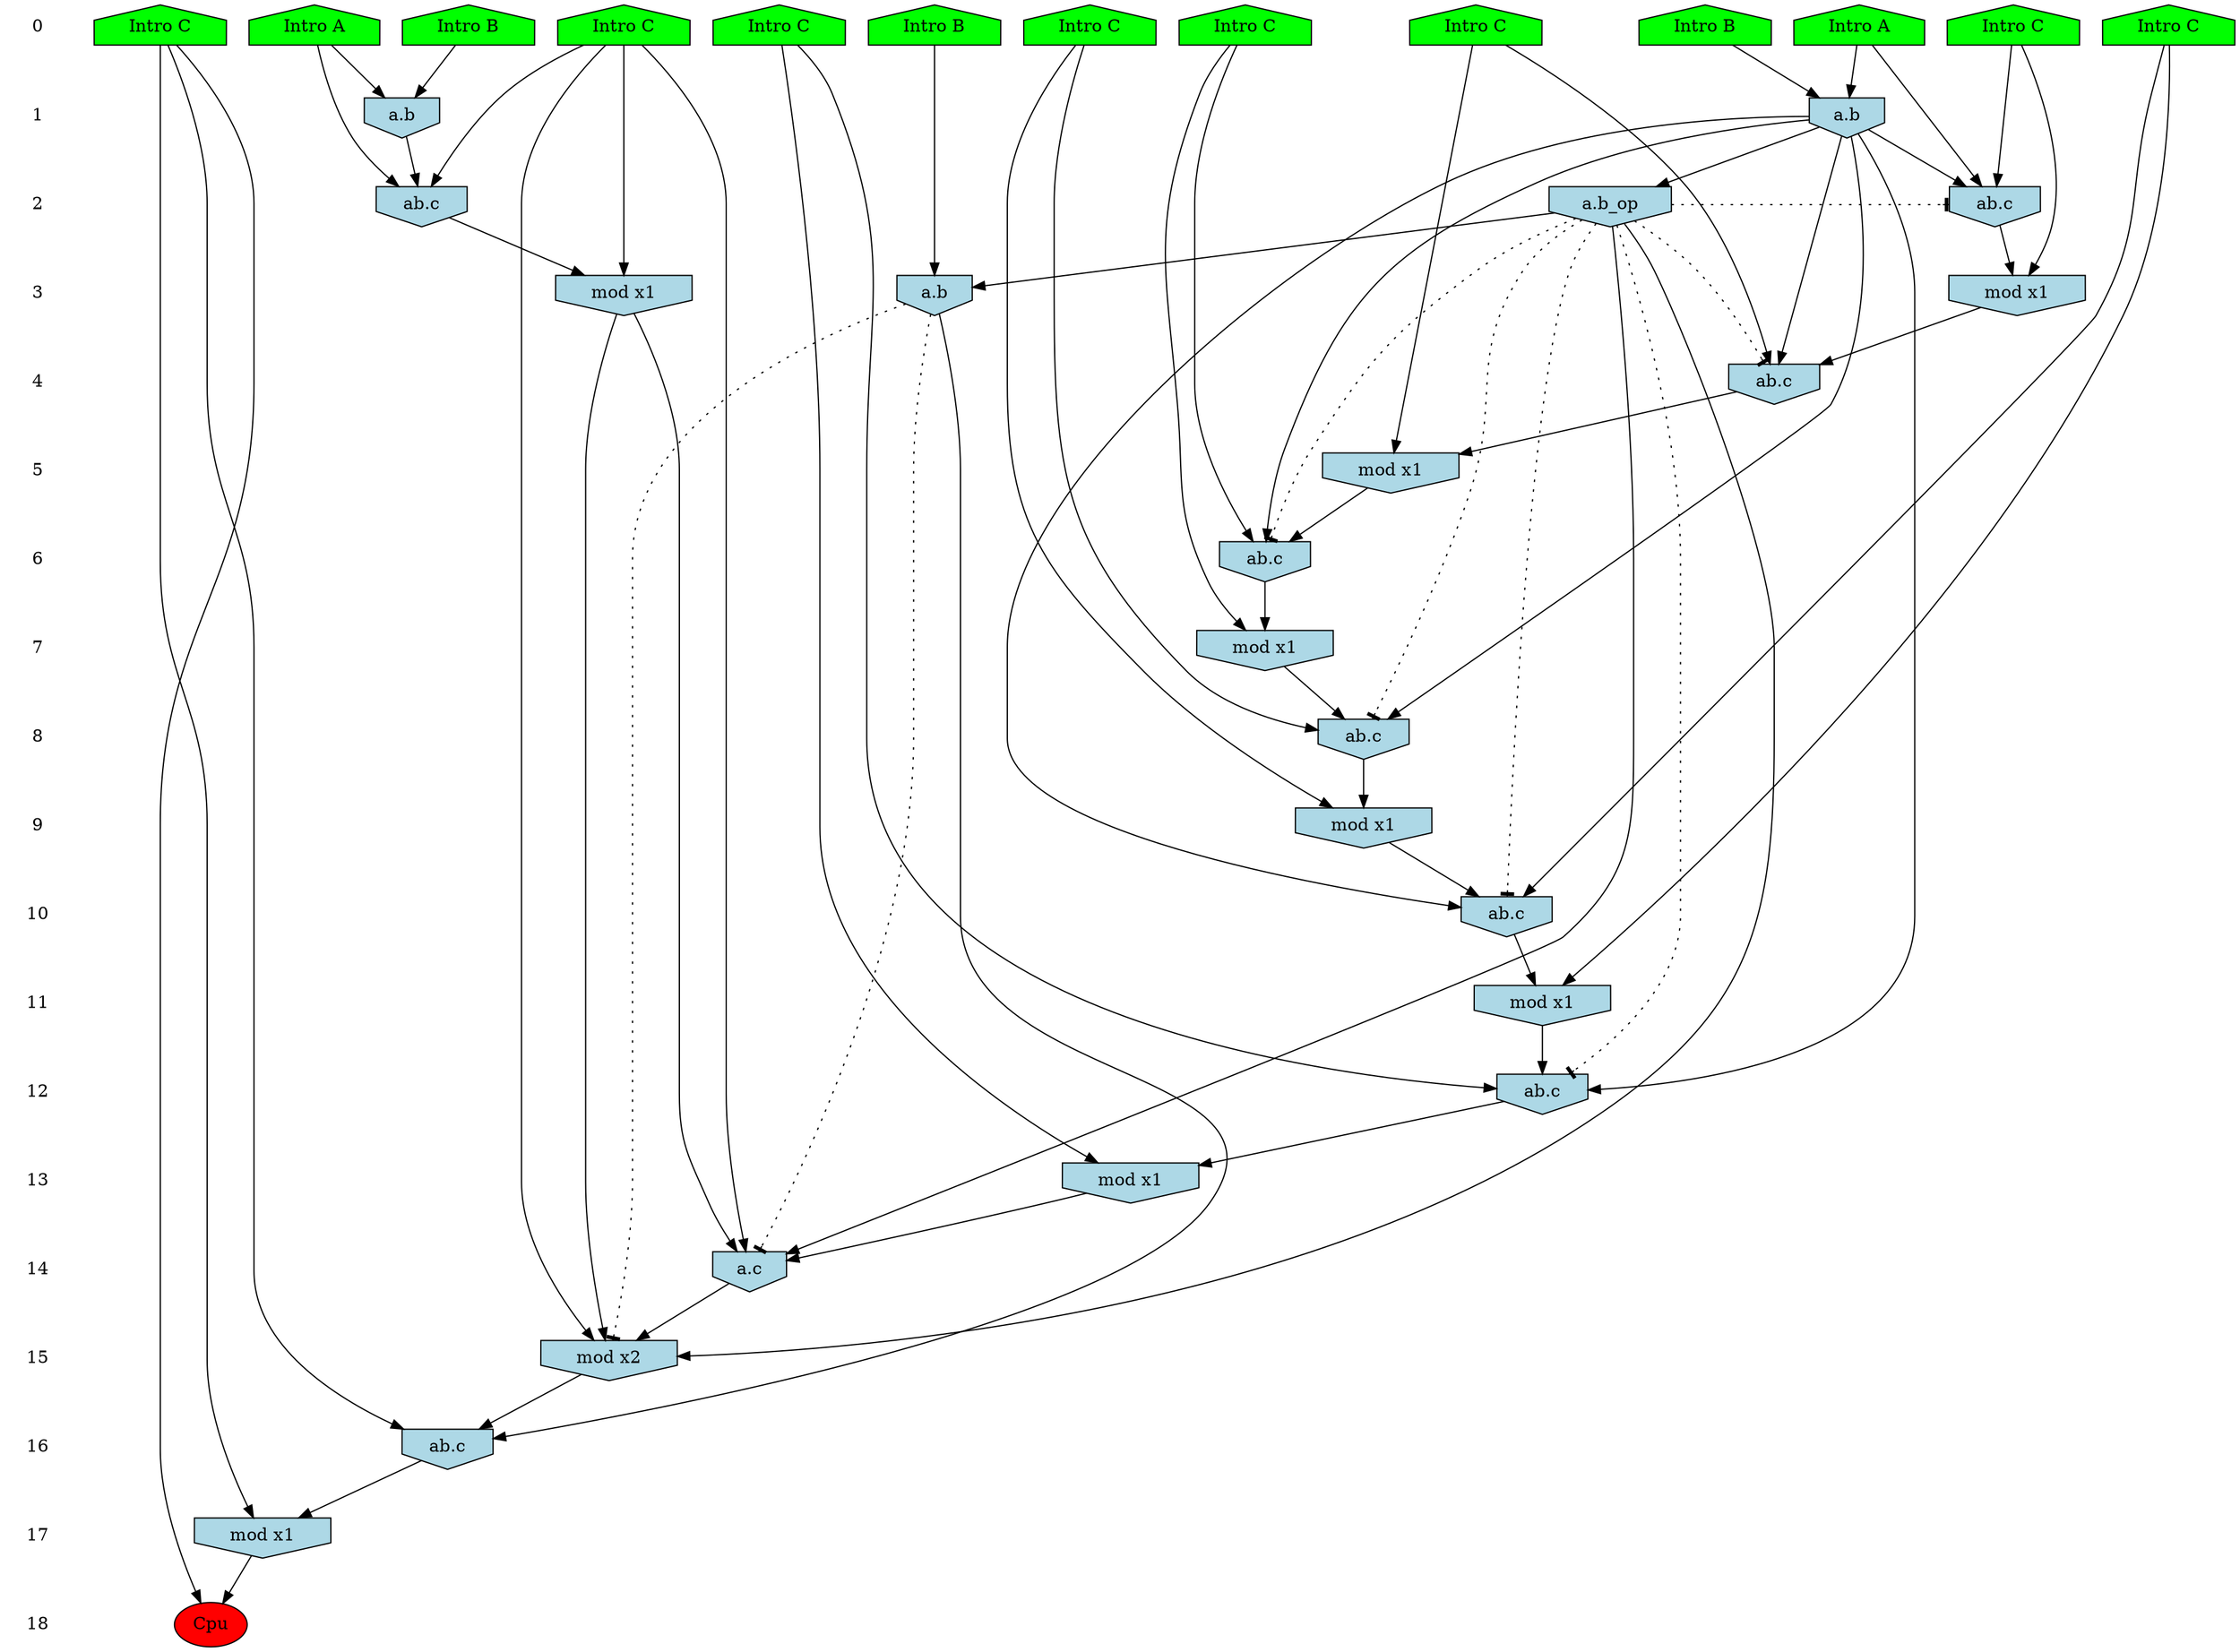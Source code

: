 /* Compression of 1 causal flows obtained in average at 2.061662E+01 t.u */
/* Compressed causal flows were: [3841] */
digraph G{
 ranksep=.5 ; 
{ rank = same ; "0" [shape=plaintext] ; node_1 [label ="Intro A", shape=house, style=filled, fillcolor=green] ;
node_2 [label ="Intro B", shape=house, style=filled, fillcolor=green] ;
node_3 [label ="Intro B", shape=house, style=filled, fillcolor=green] ;
node_4 [label ="Intro B", shape=house, style=filled, fillcolor=green] ;
node_5 [label ="Intro A", shape=house, style=filled, fillcolor=green] ;
node_6 [label ="Intro C", shape=house, style=filled, fillcolor=green] ;
node_7 [label ="Intro C", shape=house, style=filled, fillcolor=green] ;
node_8 [label ="Intro C", shape=house, style=filled, fillcolor=green] ;
node_9 [label ="Intro C", shape=house, style=filled, fillcolor=green] ;
node_10 [label ="Intro C", shape=house, style=filled, fillcolor=green] ;
node_11 [label ="Intro C", shape=house, style=filled, fillcolor=green] ;
node_12 [label ="Intro C", shape=house, style=filled, fillcolor=green] ;
node_13 [label ="Intro C", shape=house, style=filled, fillcolor=green] ;
}
{ rank = same ; "1" [shape=plaintext] ; node_14 [label="a.b", shape=invhouse, style=filled, fillcolor = lightblue] ;
node_15 [label="a.b", shape=invhouse, style=filled, fillcolor = lightblue] ;
}
{ rank = same ; "2" [shape=plaintext] ; node_16 [label="ab.c", shape=invhouse, style=filled, fillcolor = lightblue] ;
node_17 [label="ab.c", shape=invhouse, style=filled, fillcolor = lightblue] ;
node_29 [label="a.b_op", shape=invhouse, style=filled, fillcolor = lightblue] ;
}
{ rank = same ; "3" [shape=plaintext] ; node_18 [label="mod x1", shape=invhouse, style=filled, fillcolor = lightblue] ;
node_19 [label="mod x1", shape=invhouse, style=filled, fillcolor = lightblue] ;
node_33 [label="a.b", shape=invhouse, style=filled, fillcolor = lightblue] ;
}
{ rank = same ; "4" [shape=plaintext] ; node_20 [label="ab.c", shape=invhouse, style=filled, fillcolor = lightblue] ;
}
{ rank = same ; "5" [shape=plaintext] ; node_21 [label="mod x1", shape=invhouse, style=filled, fillcolor = lightblue] ;
}
{ rank = same ; "6" [shape=plaintext] ; node_22 [label="ab.c", shape=invhouse, style=filled, fillcolor = lightblue] ;
}
{ rank = same ; "7" [shape=plaintext] ; node_23 [label="mod x1", shape=invhouse, style=filled, fillcolor = lightblue] ;
}
{ rank = same ; "8" [shape=plaintext] ; node_24 [label="ab.c", shape=invhouse, style=filled, fillcolor = lightblue] ;
}
{ rank = same ; "9" [shape=plaintext] ; node_25 [label="mod x1", shape=invhouse, style=filled, fillcolor = lightblue] ;
}
{ rank = same ; "10" [shape=plaintext] ; node_26 [label="ab.c", shape=invhouse, style=filled, fillcolor = lightblue] ;
}
{ rank = same ; "11" [shape=plaintext] ; node_27 [label="mod x1", shape=invhouse, style=filled, fillcolor = lightblue] ;
}
{ rank = same ; "12" [shape=plaintext] ; node_28 [label="ab.c", shape=invhouse, style=filled, fillcolor = lightblue] ;
}
{ rank = same ; "13" [shape=plaintext] ; node_30 [label="mod x1", shape=invhouse, style=filled, fillcolor = lightblue] ;
}
{ rank = same ; "14" [shape=plaintext] ; node_31 [label="a.c", shape=invhouse, style=filled, fillcolor = lightblue] ;
}
{ rank = same ; "15" [shape=plaintext] ; node_32 [label="mod x2", shape=invhouse, style=filled, fillcolor = lightblue] ;
}
{ rank = same ; "16" [shape=plaintext] ; node_34 [label="ab.c", shape=invhouse, style=filled, fillcolor = lightblue] ;
}
{ rank = same ; "17" [shape=plaintext] ; node_35 [label="mod x1", shape=invhouse, style=filled, fillcolor = lightblue] ;
}
{ rank = same ; "18" [shape=plaintext] ; node_36 [label ="Cpu", style=filled, fillcolor=red] ;
}
"0" -> "1" [style="invis"]; 
"1" -> "2" [style="invis"]; 
"2" -> "3" [style="invis"]; 
"3" -> "4" [style="invis"]; 
"4" -> "5" [style="invis"]; 
"5" -> "6" [style="invis"]; 
"6" -> "7" [style="invis"]; 
"7" -> "8" [style="invis"]; 
"8" -> "9" [style="invis"]; 
"9" -> "10" [style="invis"]; 
"10" -> "11" [style="invis"]; 
"11" -> "12" [style="invis"]; 
"12" -> "13" [style="invis"]; 
"13" -> "14" [style="invis"]; 
"14" -> "15" [style="invis"]; 
"15" -> "16" [style="invis"]; 
"16" -> "17" [style="invis"]; 
"17" -> "18" [style="invis"]; 
node_2 -> node_14
node_5 -> node_14
node_1 -> node_15
node_3 -> node_15
node_5 -> node_16
node_7 -> node_16
node_14 -> node_16
node_1 -> node_17
node_13 -> node_17
node_15 -> node_17
node_13 -> node_18
node_17 -> node_18
node_7 -> node_19
node_16 -> node_19
node_6 -> node_20
node_15 -> node_20
node_18 -> node_20
node_6 -> node_21
node_20 -> node_21
node_9 -> node_22
node_15 -> node_22
node_21 -> node_22
node_9 -> node_23
node_22 -> node_23
node_10 -> node_24
node_15 -> node_24
node_23 -> node_24
node_10 -> node_25
node_24 -> node_25
node_11 -> node_26
node_15 -> node_26
node_25 -> node_26
node_11 -> node_27
node_26 -> node_27
node_12 -> node_28
node_15 -> node_28
node_27 -> node_28
node_15 -> node_29
node_12 -> node_30
node_28 -> node_30
node_7 -> node_31
node_19 -> node_31
node_29 -> node_31
node_30 -> node_31
node_7 -> node_32
node_19 -> node_32
node_29 -> node_32
node_31 -> node_32
node_4 -> node_33
node_29 -> node_33
node_8 -> node_34
node_32 -> node_34
node_33 -> node_34
node_8 -> node_35
node_34 -> node_35
node_8 -> node_36
node_35 -> node_36
node_29 -> node_28 [style=dotted, arrowhead = tee] 
node_29 -> node_26 [style=dotted, arrowhead = tee] 
node_29 -> node_24 [style=dotted, arrowhead = tee] 
node_29 -> node_22 [style=dotted, arrowhead = tee] 
node_29 -> node_20 [style=dotted, arrowhead = tee] 
node_29 -> node_17 [style=dotted, arrowhead = tee] 
node_33 -> node_32 [style=dotted, arrowhead = tee] 
node_33 -> node_31 [style=dotted, arrowhead = tee] 
}
/*
 Dot generation time: 0.000170
*/